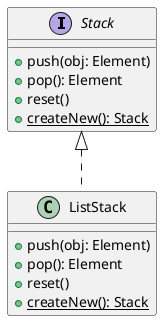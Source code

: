 @startuml

interface Stack {
  + push(obj: Element)
  + pop(): Element
  + reset()
  {static} + createNew(): Stack
}

class ListStack {
  + push(obj: Element)
  + pop(): Element
  + reset()
  {static} + createNew(): Stack
}

Stack <|.. ListStack

@enduml

